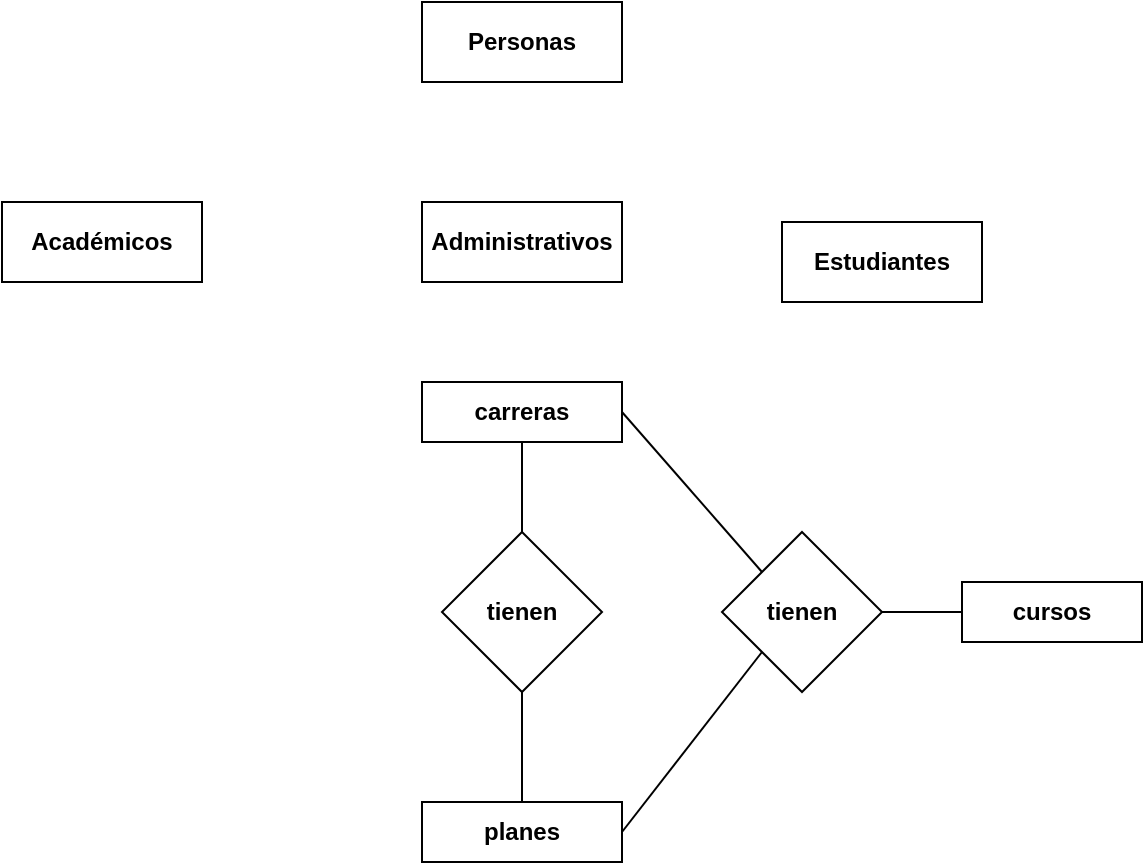 <mxfile version="24.7.8">
  <diagram id="R2lEEEUBdFMjLlhIrx00" name="Page-1">
    <mxGraphModel dx="1050" dy="565" grid="1" gridSize="10" guides="1" tooltips="1" connect="1" arrows="1" fold="1" page="1" pageScale="1" pageWidth="850" pageHeight="1100" math="0" shadow="0" extFonts="Permanent Marker^https://fonts.googleapis.com/css?family=Permanent+Marker">
      <root>
        <mxCell id="0" />
        <mxCell id="1" parent="0" />
        <mxCell id="3uj9dtnOWf63wuL9Hech-1" value="&lt;b&gt;Estudiantes&lt;/b&gt;" style="rounded=0;whiteSpace=wrap;html=1;" parent="1" vertex="1">
          <mxGeometry x="520" y="170" width="100" height="40" as="geometry" />
        </mxCell>
        <mxCell id="3uj9dtnOWf63wuL9Hech-2" value="&lt;b&gt;Académicos&lt;/b&gt;" style="rounded=0;whiteSpace=wrap;html=1;" parent="1" vertex="1">
          <mxGeometry x="130" y="160" width="100" height="40" as="geometry" />
        </mxCell>
        <mxCell id="3uj9dtnOWf63wuL9Hech-3" value="&lt;b&gt;Personas&lt;/b&gt;" style="rounded=0;whiteSpace=wrap;html=1;" parent="1" vertex="1">
          <mxGeometry x="340" y="60" width="100" height="40" as="geometry" />
        </mxCell>
        <mxCell id="3uj9dtnOWf63wuL9Hech-4" value="&lt;b&gt;Administrativos&lt;/b&gt;" style="rounded=0;whiteSpace=wrap;html=1;" parent="1" vertex="1">
          <mxGeometry x="340" y="160" width="100" height="40" as="geometry" />
        </mxCell>
        <mxCell id="rtoRlGTTKdL7VZsekByU-1" value="&lt;b&gt;carreras&lt;/b&gt;" style="rounded=0;whiteSpace=wrap;html=1;" vertex="1" parent="1">
          <mxGeometry x="340" y="250" width="100" height="30" as="geometry" />
        </mxCell>
        <mxCell id="rtoRlGTTKdL7VZsekByU-2" value="&lt;b&gt;planes&lt;/b&gt;" style="rounded=0;whiteSpace=wrap;html=1;" vertex="1" parent="1">
          <mxGeometry x="340" y="460" width="100" height="30" as="geometry" />
        </mxCell>
        <mxCell id="rtoRlGTTKdL7VZsekByU-3" value="&lt;b&gt;cursos&lt;/b&gt;" style="rounded=0;whiteSpace=wrap;html=1;" vertex="1" parent="1">
          <mxGeometry x="610" y="350" width="90" height="30" as="geometry" />
        </mxCell>
        <mxCell id="rtoRlGTTKdL7VZsekByU-4" value="&lt;b&gt;tienen&lt;/b&gt;" style="rhombus;whiteSpace=wrap;html=1;" vertex="1" parent="1">
          <mxGeometry x="490" y="325" width="80" height="80" as="geometry" />
        </mxCell>
        <mxCell id="rtoRlGTTKdL7VZsekByU-5" value="" style="endArrow=none;html=1;rounded=0;entryX=0;entryY=1;entryDx=0;entryDy=0;exitX=1;exitY=0.5;exitDx=0;exitDy=0;" edge="1" parent="1" source="rtoRlGTTKdL7VZsekByU-2" target="rtoRlGTTKdL7VZsekByU-4">
          <mxGeometry width="50" height="50" relative="1" as="geometry">
            <mxPoint x="400" y="520" as="sourcePoint" />
            <mxPoint x="450" y="470" as="targetPoint" />
            <Array as="points" />
          </mxGeometry>
        </mxCell>
        <mxCell id="rtoRlGTTKdL7VZsekByU-6" value="" style="endArrow=none;html=1;rounded=0;entryX=0;entryY=0;entryDx=0;entryDy=0;exitX=1;exitY=0.5;exitDx=0;exitDy=0;" edge="1" parent="1" source="rtoRlGTTKdL7VZsekByU-1" target="rtoRlGTTKdL7VZsekByU-4">
          <mxGeometry width="50" height="50" relative="1" as="geometry">
            <mxPoint x="440" y="330" as="sourcePoint" />
            <mxPoint x="530" y="290" as="targetPoint" />
            <Array as="points" />
          </mxGeometry>
        </mxCell>
        <mxCell id="rtoRlGTTKdL7VZsekByU-7" value="" style="endArrow=none;html=1;rounded=0;exitX=1;exitY=0.5;exitDx=0;exitDy=0;entryX=0;entryY=0.5;entryDx=0;entryDy=0;" edge="1" parent="1" source="rtoRlGTTKdL7VZsekByU-4" target="rtoRlGTTKdL7VZsekByU-3">
          <mxGeometry width="50" height="50" relative="1" as="geometry">
            <mxPoint x="400" y="520" as="sourcePoint" />
            <mxPoint x="450" y="470" as="targetPoint" />
          </mxGeometry>
        </mxCell>
        <mxCell id="rtoRlGTTKdL7VZsekByU-9" value="&lt;b&gt;tienen&lt;/b&gt;" style="rhombus;whiteSpace=wrap;html=1;" vertex="1" parent="1">
          <mxGeometry x="350" y="325" width="80" height="80" as="geometry" />
        </mxCell>
        <mxCell id="rtoRlGTTKdL7VZsekByU-10" value="" style="endArrow=none;html=1;rounded=0;entryX=0.5;entryY=1;entryDx=0;entryDy=0;exitX=0.5;exitY=0;exitDx=0;exitDy=0;" edge="1" parent="1" source="rtoRlGTTKdL7VZsekByU-9" target="rtoRlGTTKdL7VZsekByU-1">
          <mxGeometry width="50" height="50" relative="1" as="geometry">
            <mxPoint x="390" y="320" as="sourcePoint" />
            <mxPoint x="450" y="270" as="targetPoint" />
          </mxGeometry>
        </mxCell>
        <mxCell id="rtoRlGTTKdL7VZsekByU-11" value="" style="endArrow=none;html=1;rounded=0;exitX=0.5;exitY=0;exitDx=0;exitDy=0;entryX=0.5;entryY=1;entryDx=0;entryDy=0;" edge="1" parent="1" source="rtoRlGTTKdL7VZsekByU-2" target="rtoRlGTTKdL7VZsekByU-9">
          <mxGeometry width="50" height="50" relative="1" as="geometry">
            <mxPoint x="400" y="335" as="sourcePoint" />
            <mxPoint x="420" y="420" as="targetPoint" />
          </mxGeometry>
        </mxCell>
      </root>
    </mxGraphModel>
  </diagram>
</mxfile>
